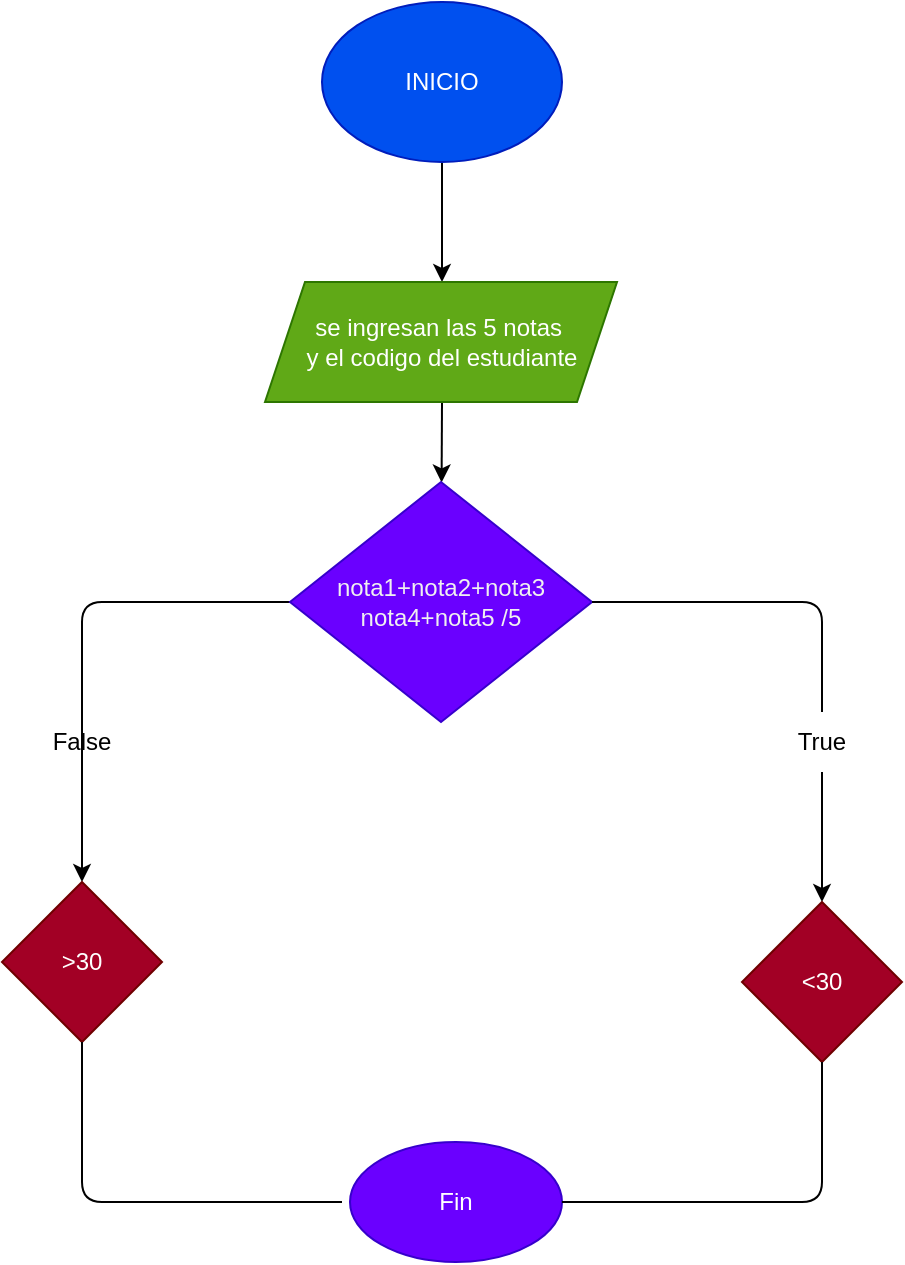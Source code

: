 <mxfile>
    <diagram id="_KvcSXfDCBueZoNZzP3M" name="Página-1">
        <mxGraphModel dx="650" dy="409" grid="1" gridSize="10" guides="1" tooltips="1" connect="1" arrows="1" fold="1" page="1" pageScale="1" pageWidth="827" pageHeight="1169" math="0" shadow="0">
            <root>
                <mxCell id="0"/>
                <mxCell id="1" parent="0"/>
                <mxCell id="4" value="" style="edgeStyle=none;html=1;" edge="1" parent="1" source="2">
                    <mxGeometry relative="1" as="geometry">
                        <mxPoint x="340" y="170" as="targetPoint"/>
                    </mxGeometry>
                </mxCell>
                <mxCell id="2" value="INICIO" style="ellipse;whiteSpace=wrap;html=1;fillColor=#0050ef;fontColor=#ffffff;strokeColor=#001DBC;" vertex="1" parent="1">
                    <mxGeometry x="280" y="30" width="120" height="80" as="geometry"/>
                </mxCell>
                <mxCell id="6" value="" style="edgeStyle=none;html=1;" edge="1" parent="1" target="5">
                    <mxGeometry relative="1" as="geometry">
                        <mxPoint x="340" y="230" as="sourcePoint"/>
                    </mxGeometry>
                </mxCell>
                <mxCell id="9" value="" style="edgeStyle=none;html=1;startArrow=none;" edge="1" parent="1" source="15" target="8">
                    <mxGeometry relative="1" as="geometry">
                        <Array as="points"/>
                    </mxGeometry>
                </mxCell>
                <mxCell id="11" value="" style="edgeStyle=none;html=1;" edge="1" parent="1" source="5" target="10">
                    <mxGeometry relative="1" as="geometry">
                        <Array as="points">
                            <mxPoint x="160" y="330"/>
                        </Array>
                    </mxGeometry>
                </mxCell>
                <mxCell id="5" value="&lt;span style=&quot;color: rgb(240 , 240 , 240)&quot;&gt;nota1+nota2+nota3&lt;/span&gt;&lt;br style=&quot;color: rgb(240 , 240 , 240)&quot;&gt;&lt;span style=&quot;color: rgb(240 , 240 , 240)&quot;&gt;nota4+nota5 /5&lt;/span&gt;" style="rhombus;whiteSpace=wrap;html=1;fillColor=#6a00ff;fontColor=#ffffff;strokeColor=#3700CC;" vertex="1" parent="1">
                    <mxGeometry x="264" y="270" width="151" height="120" as="geometry"/>
                </mxCell>
                <mxCell id="8" value="&amp;lt;30" style="rhombus;whiteSpace=wrap;html=1;fillColor=#a20025;fontColor=#ffffff;strokeColor=#6F0000;" vertex="1" parent="1">
                    <mxGeometry x="490" y="480" width="80" height="80" as="geometry"/>
                </mxCell>
                <mxCell id="10" value="&amp;gt;30" style="rhombus;whiteSpace=wrap;html=1;fillColor=#a20025;fontColor=#ffffff;strokeColor=#6F0000;" vertex="1" parent="1">
                    <mxGeometry x="120" y="470" width="80" height="80" as="geometry"/>
                </mxCell>
                <mxCell id="12" value="se ingresan las 5 notas&amp;nbsp;&lt;br&gt;y el codigo del estudiante" style="shape=parallelogram;perimeter=parallelogramPerimeter;whiteSpace=wrap;html=1;fixedSize=1;fillColor=#60a917;fontColor=#ffffff;strokeColor=#2D7600;" vertex="1" parent="1">
                    <mxGeometry x="251.5" y="170" width="176" height="60" as="geometry"/>
                </mxCell>
                <mxCell id="15" value="True" style="text;html=1;strokeColor=none;fillColor=none;align=center;verticalAlign=middle;whiteSpace=wrap;rounded=0;" vertex="1" parent="1">
                    <mxGeometry x="500" y="385" width="60" height="30" as="geometry"/>
                </mxCell>
                <mxCell id="16" value="" style="edgeStyle=none;html=1;endArrow=none;" edge="1" parent="1" source="5" target="15">
                    <mxGeometry relative="1" as="geometry">
                        <mxPoint x="415" y="330" as="sourcePoint"/>
                        <mxPoint x="530" y="480" as="targetPoint"/>
                        <Array as="points">
                            <mxPoint x="480" y="330"/>
                            <mxPoint x="530" y="330"/>
                        </Array>
                    </mxGeometry>
                </mxCell>
                <mxCell id="17" value="False" style="text;html=1;strokeColor=none;fillColor=none;align=center;verticalAlign=middle;whiteSpace=wrap;rounded=0;" vertex="1" parent="1">
                    <mxGeometry x="130" y="385" width="60" height="30" as="geometry"/>
                </mxCell>
                <mxCell id="20" value="Fin" style="ellipse;whiteSpace=wrap;html=1;fillColor=#6a00ff;fontColor=#ffffff;strokeColor=#3700CC;" vertex="1" parent="1">
                    <mxGeometry x="294" y="600" width="106" height="60" as="geometry"/>
                </mxCell>
                <mxCell id="21" value="" style="edgeStyle=none;html=1;exitX=0.5;exitY=1;exitDx=0;exitDy=0;endArrow=none;" edge="1" parent="1" source="8" target="20">
                    <mxGeometry relative="1" as="geometry">
                        <mxPoint x="340" y="630" as="targetPoint"/>
                        <mxPoint x="530" y="560" as="sourcePoint"/>
                        <Array as="points">
                            <mxPoint x="530" y="630"/>
                        </Array>
                    </mxGeometry>
                </mxCell>
                <mxCell id="22" value="" style="endArrow=none;html=1;entryX=0.5;entryY=1;entryDx=0;entryDy=0;" edge="1" parent="1" target="10">
                    <mxGeometry width="50" height="50" relative="1" as="geometry">
                        <mxPoint x="290" y="630" as="sourcePoint"/>
                        <mxPoint x="190" y="570" as="targetPoint"/>
                        <Array as="points">
                            <mxPoint x="160" y="630"/>
                        </Array>
                    </mxGeometry>
                </mxCell>
            </root>
        </mxGraphModel>
    </diagram>
</mxfile>